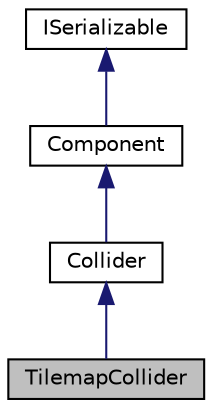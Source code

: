 digraph "TilemapCollider"
{
 // LATEX_PDF_SIZE
  edge [fontname="Helvetica",fontsize="10",labelfontname="Helvetica",labelfontsize="10"];
  node [fontname="Helvetica",fontsize="10",shape=record];
  Node1 [label="TilemapCollider",height=0.2,width=0.4,color="black", fillcolor="grey75", style="filled", fontcolor="black",tooltip="Circle-shaped Collider."];
  Node2 -> Node1 [dir="back",color="midnightblue",fontsize="10",style="solid",fontname="Helvetica"];
  Node2 [label="Collider",height=0.2,width=0.4,color="black", fillcolor="white", style="filled",URL="$d0/d62/classCollider.html",tooltip="component which is used for detecting collisions and information about them"];
  Node3 -> Node2 [dir="back",color="midnightblue",fontsize="10",style="solid",fontname="Helvetica"];
  Node3 [label="Component",height=0.2,width=0.4,color="black", fillcolor="white", style="filled",URL="$d8/d6b/classComponent.html",tooltip=" "];
  Node4 -> Node3 [dir="back",color="midnightblue",fontsize="10",style="solid",fontname="Helvetica"];
  Node4 [label="ISerializable",height=0.2,width=0.4,color="black", fillcolor="white", style="filled",URL="$db/df8/classISerializable.html",tooltip="interface for all serializable objects"];
}
